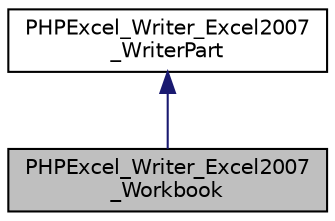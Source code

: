 digraph "PHPExcel_Writer_Excel2007_Workbook"
{
  edge [fontname="Helvetica",fontsize="10",labelfontname="Helvetica",labelfontsize="10"];
  node [fontname="Helvetica",fontsize="10",shape=record];
  Node2 [label="PHPExcel_Writer_Excel2007\l_Workbook",height=0.2,width=0.4,color="black", fillcolor="grey75", style="filled", fontcolor="black"];
  Node3 -> Node2 [dir="back",color="midnightblue",fontsize="10",style="solid",fontname="Helvetica"];
  Node3 [label="PHPExcel_Writer_Excel2007\l_WriterPart",height=0.2,width=0.4,color="black", fillcolor="white", style="filled",URL="$class_p_h_p_excel___writer___excel2007___writer_part.html"];
}
